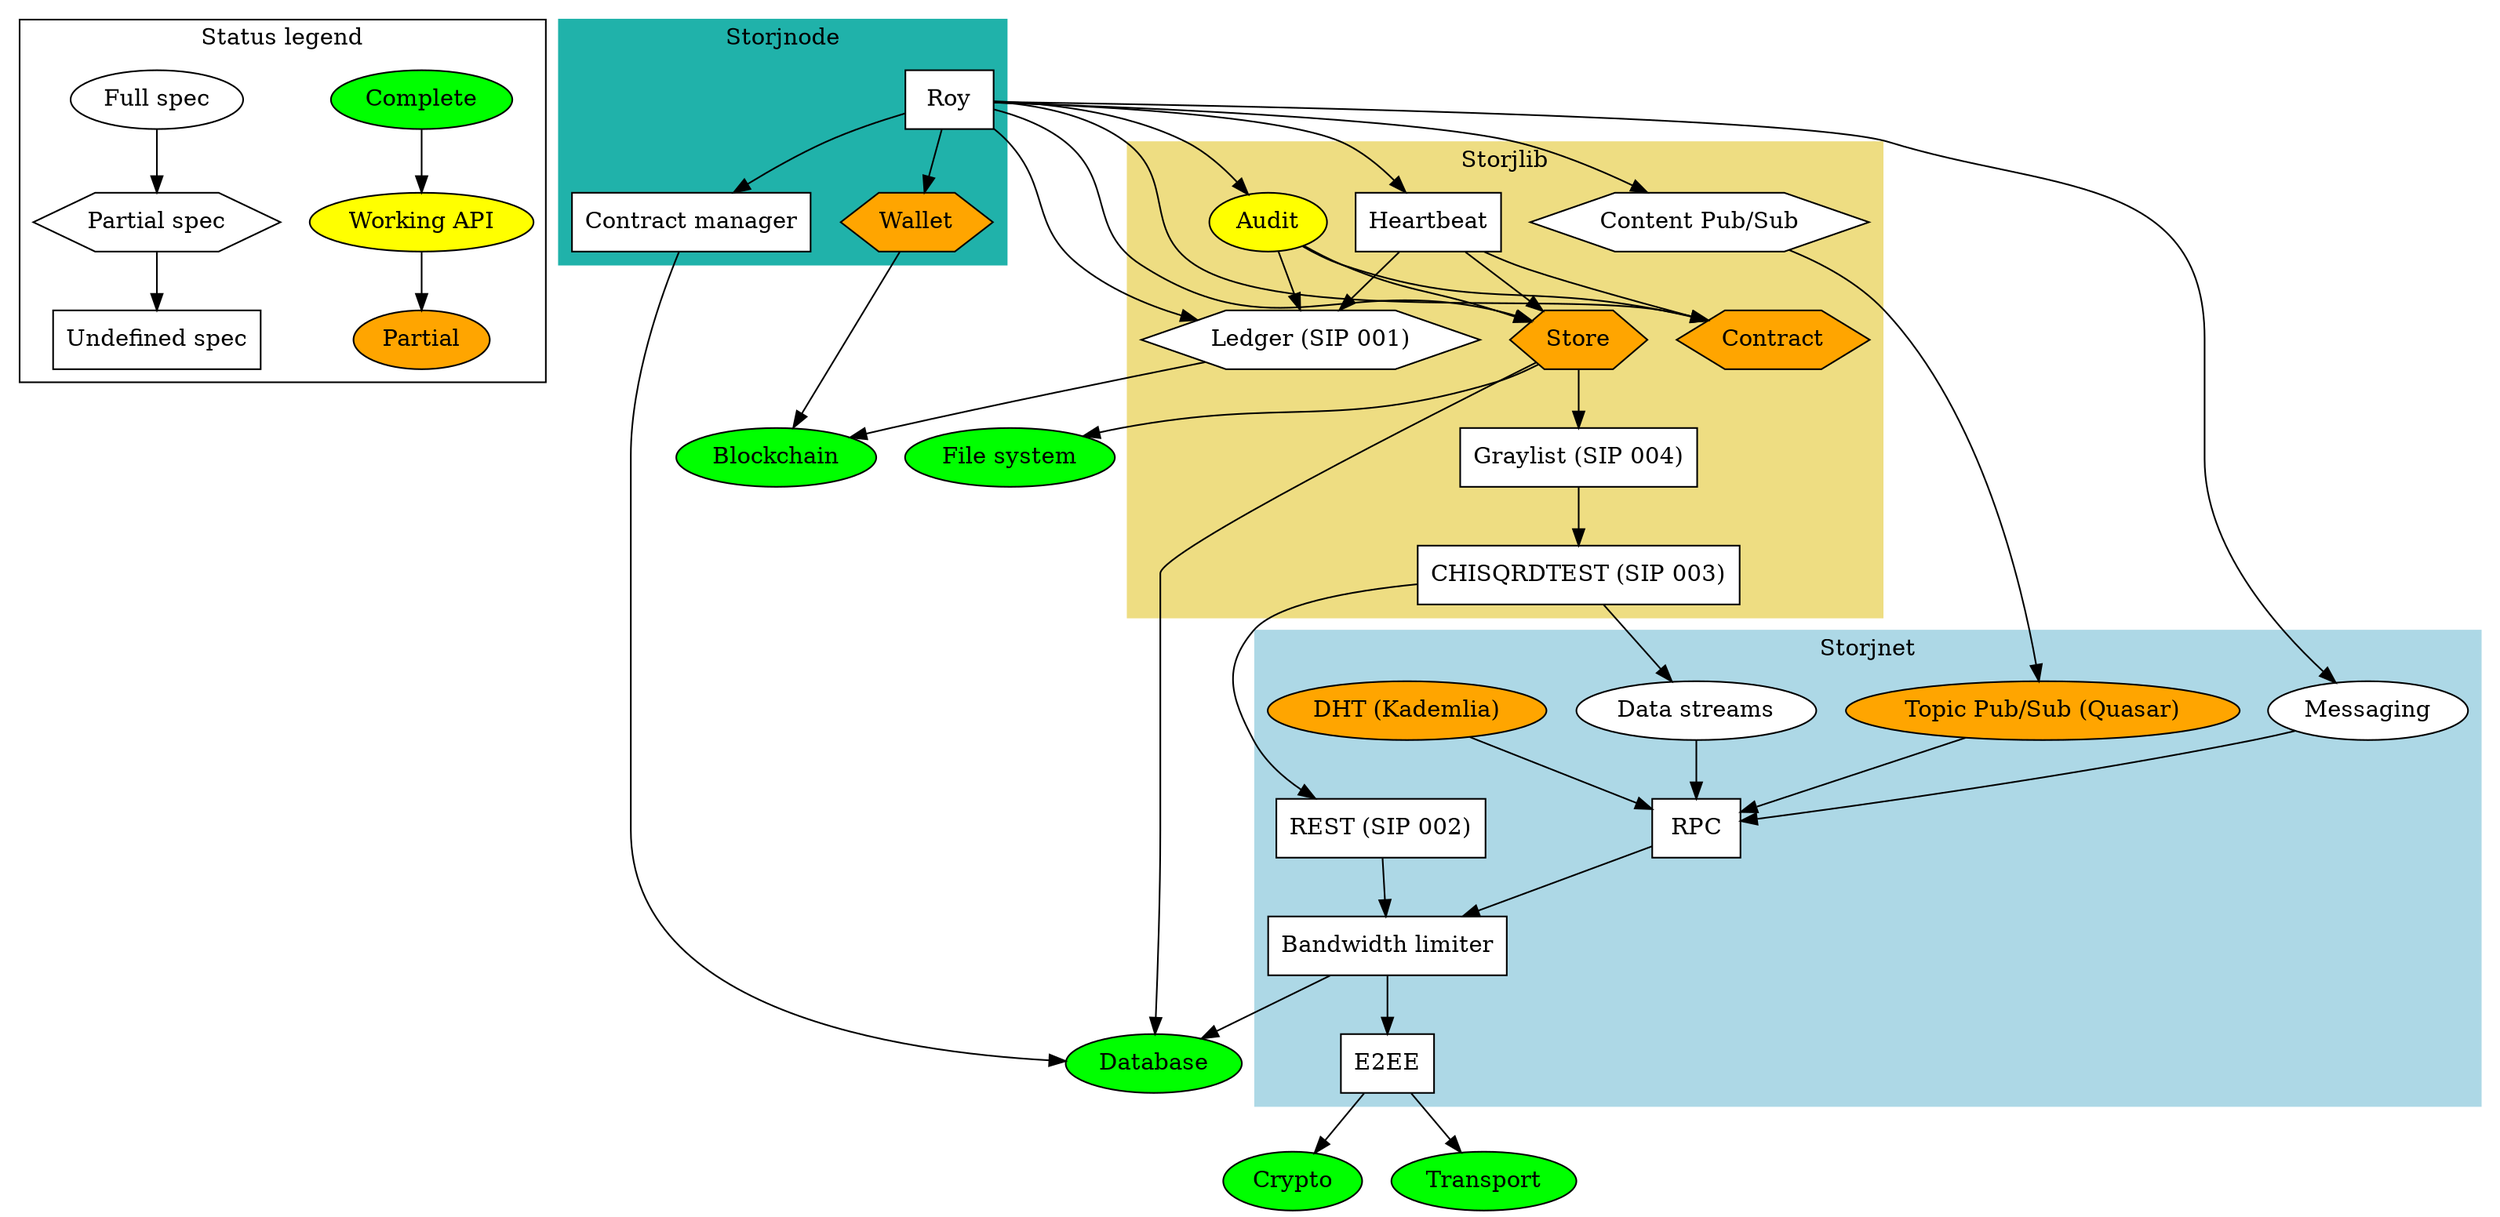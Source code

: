 // syntax guide: http://www.graphviz.org/pdf/dotguide.pdf
// compile png: `dot -Tpng status.dot -o status.png`
// compile pdf: `dot -Tpdf status.dot -o status.pdf`


digraph G {
    node [shape="box", style="filled", color="black", fillcolor="white"];

    // LEGEND
    subgraph cluster_0 {
        label = "Status legend";

        "Complete" [fillcolor=green, shape=ellipse];
        "Working API" [fillcolor=yellow, shape=ellipse];
        "Partial" [fillcolor=orange, shape=ellipse];

        "Full spec" [shape=ellipse];
        "Partial spec" [shape=hexagon];
        "Undefined spec" [shape=box];
    };
    "Complete" -> "Working API" -> "Partial";
    "Full spec" -> "Partial spec" -> "Undefined spec";


    // STORJNET
    subgraph cluster_1 {
        label = "Storjnet";
        style=filled;
        color=lightblue;

        "DHT (Kademlia)" [fillcolor=orange, shape=ellipse];
        "Topic Pub/Sub (Quasar)" [fillcolor=orange, shape=ellipse]; // enable publishing and subscribing to events
        "Data streams" [shape=ellipse]; // full duplex data transfer
        "Messaging" [shape=ellipse]; // to shortcut the pubsub after peer found
        "RPC"; // rpc calls and data transfer between clients
        "E2EE"; // End-to-end encryption
        "Bandwidth limiter";
        "REST (SIP 002)"; // put/get shards
    };
    "DHT (Kademlia)" -> "RPC";
    "Topic Pub/Sub (Quasar)" -> "RPC";
    "Messaging" -> "RPC";
    "Data streams" -> "RPC";
    "RPC" -> "Bandwidth limiter";
    "REST (SIP 002)" -> "Bandwidth limiter";
    "Bandwidth limiter" -> "E2EE";
    "E2EE" -> "Crypto";
    "E2EE" -> "Transport";
    "Bandwidth limiter" -> "Database";

    // STORJLIB
    subgraph cluster_2 {
        label = "Storjlib";
        style=filled;
        color=lightgoldenrod;

        "Contract" [fillcolor=orange, shape=hexagon]; // terms of a storage contract between peers
        "Audit" [fillcolor=yellow, shape=ellipse]; // track state of a contract over time
        "Store" [fillcolor=orange, shape=hexagon];
        "Heartbeat";
        "Ledger (SIP 001)" [shape=hexagon];
        "Graylist (SIP 004)";
        "CHISQRDTEST (SIP 003)";
        "Content Pub/Sub" [shape=hexagon]; // enable publishing and subscribing to events
    };
    "Content Pub/Sub" -> "Topic Pub/Sub (Quasar)";
    "Audit" -> "Contract"; // when/how to perform the audit
    "Audit" -> "Store"; // perform audit challange
    "Audit" -> "Ledger (SIP 001)"; // save result in ledger
    "Heartbeat" -> "Contract";
    "Heartbeat" -> "Store"; // perform heartbeat challange
    "Heartbeat" -> "Ledger (SIP 001)"; // save result in ledger
    "Store" -> "File system";
    "Store" -> "Graylist (SIP 004)";
    "Store" -> "Database";
    "Ledger (SIP 001)" -> "Blockchain";
    "Graylist (SIP 004)" -> "CHISQRDTEST (SIP 003)";
    "CHISQRDTEST (SIP 003)" -> "Data streams";
    "CHISQRDTEST (SIP 003)" -> "REST (SIP 002)";

    // STORJNODE
    subgraph cluster_3 {
        label = "Storjnode";
        style=filled;
        color=lightseagreen;

        "Roy"; // for sending/receiving of funds for services used 
        "Wallet" [fillcolor=orange, shape=hexagon];
        "Contract manager"; // Store contracts
    };
    "Roy" -> "Contract manager";
    "Contract manager" -> "Database";
    "Wallet" -> "Blockchain";
    "Roy" -> "Content Pub/Sub"; // ask/bid on contracts
    "Roy" -> "Messaging";
    "Roy" -> "Audit"; // perform audits
    "Roy" -> "Contract"; // verify agreed to use/provide a service
    "Roy" -> "Heartbeat";
    "Roy" -> "Ledger (SIP 001)"; // verify service was used/provided
    "Roy" -> "Wallet"; // transfer funds
    "Roy" -> "Store";

    // EXTERNAL
    "File system" [fillcolor=green, shape=ellipse];
    "Crypto" [fillcolor=green, shape=ellipse];
    "Database" [fillcolor=green, shape=ellipse];
    "Blockchain" [fillcolor=green, shape=ellipse];
    "Transport" [fillcolor=green, shape=ellipse];
}
